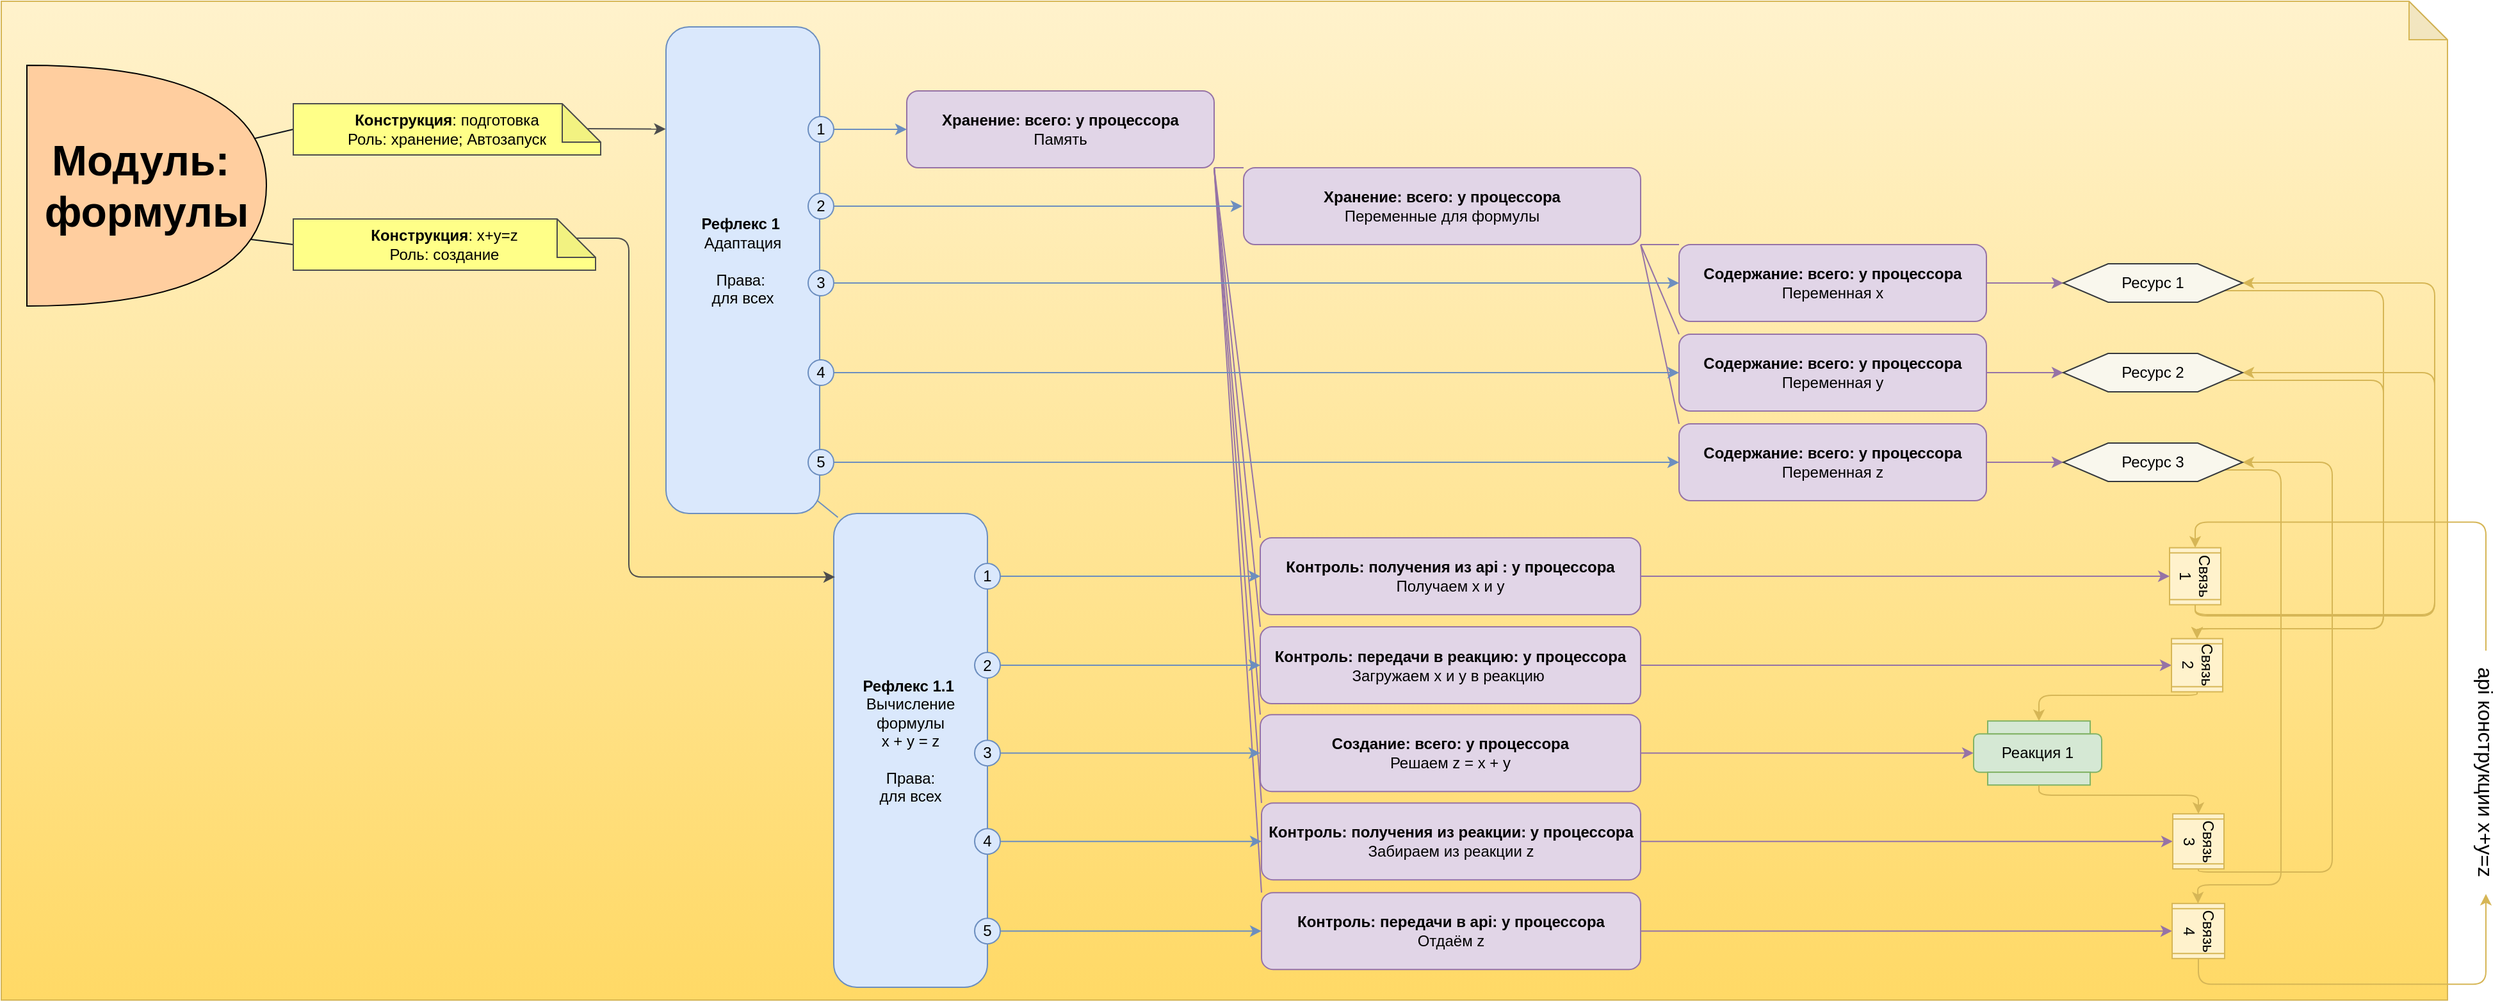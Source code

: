<mxfile version="13.0.3" type="device"><diagram id="IWoDQz7ktISckmcvzvKT" name="Page-1"><mxGraphModel dx="2336" dy="847" grid="1" gridSize="10" guides="1" tooltips="1" connect="1" arrows="1" fold="1" page="1" pageScale="1" pageWidth="291" pageHeight="413" math="0" shadow="0"><root><mxCell id="0"/><mxCell id="1" parent="0"/><mxCell id="nHxGfJBe9Yvu1xIb-pYi-101" value="" style="shape=note;whiteSpace=wrap;html=1;backgroundOutline=1;darkOpacity=0.05;fillColor=#fff2cc;strokeColor=#d6b656;gradientColor=#ffd966;" parent="1" vertex="1"><mxGeometry x="-810" y="30" width="1910" height="780" as="geometry"/></mxCell><mxCell id="nHxGfJBe9Yvu1xIb-pYi-81" style="edgeStyle=none;orthogonalLoop=1;jettySize=auto;html=1;entryX=0;entryY=0;entryDx=0;entryDy=0;strokeColor=#9673A6;exitX=1;exitY=1;exitDx=0;exitDy=0;endArrow=none;endFill=0;" parent="1" source="jNdQBvtchNghNJWm35QC-17" target="jNdQBvtchNghNJWm35QC-30" edge="1"><mxGeometry relative="1" as="geometry"><mxPoint x="160" y="145" as="sourcePoint"/></mxGeometry></mxCell><mxCell id="nHxGfJBe9Yvu1xIb-pYi-83" style="edgeStyle=none;orthogonalLoop=1;jettySize=auto;html=1;exitX=1;exitY=1;exitDx=0;exitDy=0;entryX=0;entryY=0;entryDx=0;entryDy=0;strokeColor=#9673A6;endArrow=none;endFill=0;" parent="1" source="jNdQBvtchNghNJWm35QC-17" target="nHxGfJBe9Yvu1xIb-pYi-44" edge="1"><mxGeometry relative="1" as="geometry"/></mxCell><mxCell id="nHxGfJBe9Yvu1xIb-pYi-84" style="edgeStyle=none;orthogonalLoop=1;jettySize=auto;html=1;exitX=1;exitY=1;exitDx=0;exitDy=0;entryX=0;entryY=0;entryDx=0;entryDy=0;endArrow=none;endFill=0;strokeColor=#9673A6;" parent="1" source="jNdQBvtchNghNJWm35QC-17" target="nHxGfJBe9Yvu1xIb-pYi-58" edge="1"><mxGeometry relative="1" as="geometry"/></mxCell><mxCell id="nHxGfJBe9Yvu1xIb-pYi-89" style="edgeStyle=none;orthogonalLoop=1;jettySize=auto;html=1;exitX=1;exitY=1;exitDx=0;exitDy=0;entryX=0;entryY=0;entryDx=0;entryDy=0;endArrow=none;endFill=0;strokeColor=#9673A6;" parent="1" source="jNdQBvtchNghNJWm35QC-17" target="nHxGfJBe9Yvu1xIb-pYi-70" edge="1"><mxGeometry relative="1" as="geometry"/></mxCell><mxCell id="nHxGfJBe9Yvu1xIb-pYi-90" style="edgeStyle=none;orthogonalLoop=1;jettySize=auto;html=1;exitX=1;exitY=1;exitDx=0;exitDy=0;entryX=0;entryY=0;entryDx=0;entryDy=0;endArrow=none;endFill=0;strokeColor=#9673A6;" parent="1" source="jNdQBvtchNghNJWm35QC-17" target="nHxGfJBe9Yvu1xIb-pYi-62" edge="1"><mxGeometry relative="1" as="geometry"/></mxCell><mxCell id="nHxGfJBe9Yvu1xIb-pYi-91" style="edgeStyle=none;orthogonalLoop=1;jettySize=auto;html=1;exitX=1;exitY=1;exitDx=0;exitDy=0;entryX=0;entryY=0;entryDx=0;entryDy=0;endArrow=none;endFill=0;strokeColor=#9673A6;" parent="1" source="jNdQBvtchNghNJWm35QC-17" target="nHxGfJBe9Yvu1xIb-pYi-64" edge="1"><mxGeometry relative="1" as="geometry"/></mxCell><mxCell id="jNdQBvtchNghNJWm35QC-17" value="&lt;b&gt;Хранение: всего: у&amp;nbsp;&lt;/b&gt;&lt;b&gt;процессора&lt;/b&gt;&lt;br&gt;Память" style="rounded=1;whiteSpace=wrap;html=1;fillColor=#E1D5E7;strokeColor=#9673A6;gradientColor=none;" parent="1" vertex="1"><mxGeometry x="-103" y="100" width="240" height="60" as="geometry"/></mxCell><mxCell id="WFIkOmxRutsBIOssCcOW-5" style="edgeStyle=orthogonalEdgeStyle;rounded=0;orthogonalLoop=1;jettySize=auto;html=1;exitX=1;exitY=0.5;exitDx=0;exitDy=0;entryX=0;entryY=0.5;entryDx=0;entryDy=0;strokeColor=#9673A6;" parent="1" source="jNdQBvtchNghNJWm35QC-48" target="WFIkOmxRutsBIOssCcOW-2" edge="1"><mxGeometry relative="1" as="geometry"/></mxCell><mxCell id="jNdQBvtchNghNJWm35QC-48" value="&lt;b&gt;Содержание: всего: у&amp;nbsp;&lt;/b&gt;&lt;b&gt;процессора&lt;/b&gt;&lt;br&gt;Переменная z" style="rounded=1;whiteSpace=wrap;html=1;fillColor=#e1d5e7;strokeColor=#9673a6;" parent="1" vertex="1"><mxGeometry x="500" y="360" width="240" height="60" as="geometry"/></mxCell><mxCell id="WFIkOmxRutsBIOssCcOW-6" style="edgeStyle=orthogonalEdgeStyle;rounded=1;orthogonalLoop=1;jettySize=auto;html=1;exitX=1;exitY=0.5;exitDx=0;exitDy=0;entryX=1;entryY=0.5;entryDx=0;entryDy=0;strokeColor=#D6B656;" parent="1" source="jNdQBvtchNghNJWm35QC-35" target="540S_wPe1lnna2anKehK-1" edge="1"><mxGeometry relative="1" as="geometry"><Array as="points"><mxPoint x="903" y="509"/><mxPoint x="1090" y="509"/><mxPoint x="1090" y="250"/></Array></mxGeometry></mxCell><mxCell id="WFIkOmxRutsBIOssCcOW-7" style="edgeStyle=orthogonalEdgeStyle;rounded=1;orthogonalLoop=1;jettySize=auto;html=1;exitX=1;exitY=0.5;exitDx=0;exitDy=0;entryX=1;entryY=0.5;entryDx=0;entryDy=0;strokeColor=#D6B656;" parent="1" source="jNdQBvtchNghNJWm35QC-35" target="WFIkOmxRutsBIOssCcOW-1" edge="1"><mxGeometry relative="1" as="geometry"><Array as="points"><mxPoint x="903" y="510"/><mxPoint x="1090" y="510"/><mxPoint x="1090" y="320"/></Array></mxGeometry></mxCell><mxCell id="jNdQBvtchNghNJWm35QC-35" value="Связь 1" style="shape=process;whiteSpace=wrap;html=1;backgroundOutline=1;fillColor=#fff2cc;strokeColor=#D6B656;rotation=90;" parent="1" vertex="1"><mxGeometry x="880.75" y="459" width="44.5" height="40" as="geometry"/></mxCell><mxCell id="nHxGfJBe9Yvu1xIb-pYi-92" style="edgeStyle=none;orthogonalLoop=1;jettySize=auto;html=1;exitX=1;exitY=1;exitDx=0;exitDy=0;entryX=0;entryY=0;entryDx=0;entryDy=0;endArrow=none;endFill=0;strokeColor=#9673A6;" parent="1" source="nHxGfJBe9Yvu1xIb-pYi-44" target="jNdQBvtchNghNJWm35QC-46" edge="1"><mxGeometry relative="1" as="geometry"/></mxCell><mxCell id="nHxGfJBe9Yvu1xIb-pYi-93" style="edgeStyle=none;orthogonalLoop=1;jettySize=auto;html=1;exitX=1;exitY=1;exitDx=0;exitDy=0;entryX=0;entryY=0;entryDx=0;entryDy=0;endArrow=none;endFill=0;strokeColor=#9673A6;" parent="1" source="nHxGfJBe9Yvu1xIb-pYi-44" target="jNdQBvtchNghNJWm35QC-47" edge="1"><mxGeometry relative="1" as="geometry"/></mxCell><mxCell id="nHxGfJBe9Yvu1xIb-pYi-94" style="edgeStyle=none;orthogonalLoop=1;jettySize=auto;html=1;exitX=1;exitY=1;exitDx=0;exitDy=0;entryX=0;entryY=0;entryDx=0;entryDy=0;endArrow=none;endFill=0;strokeColor=#9673A6;" parent="1" source="nHxGfJBe9Yvu1xIb-pYi-44" target="jNdQBvtchNghNJWm35QC-48" edge="1"><mxGeometry relative="1" as="geometry"/></mxCell><mxCell id="nHxGfJBe9Yvu1xIb-pYi-44" value="&lt;b&gt;Хранение: всего: у&amp;nbsp;&lt;/b&gt;&lt;b&gt;процессора&lt;/b&gt;&lt;br&gt;Переменные для формулы" style="rounded=1;whiteSpace=wrap;html=1;fillColor=#e1d5e7;strokeColor=#9673a6;gradientColor=none;" parent="1" vertex="1"><mxGeometry x="160" y="160" width="310" height="60" as="geometry"/></mxCell><mxCell id="WFIkOmxRutsBIOssCcOW-3" style="edgeStyle=orthogonalEdgeStyle;rounded=0;orthogonalLoop=1;jettySize=auto;html=1;exitX=1;exitY=0.5;exitDx=0;exitDy=0;entryX=0;entryY=0.5;entryDx=0;entryDy=0;strokeColor=#9673A6;" parent="1" source="jNdQBvtchNghNJWm35QC-46" target="540S_wPe1lnna2anKehK-1" edge="1"><mxGeometry relative="1" as="geometry"/></mxCell><mxCell id="jNdQBvtchNghNJWm35QC-46" value="&lt;b&gt;Содержание: всего: у&amp;nbsp;&lt;/b&gt;&lt;b&gt;процессора&lt;/b&gt;&lt;br&gt;Переменная x" style="rounded=1;whiteSpace=wrap;html=1;fillColor=#e1d5e7;strokeColor=#9673A6;" parent="1" vertex="1"><mxGeometry x="500" y="220" width="240" height="60" as="geometry"/></mxCell><mxCell id="WFIkOmxRutsBIOssCcOW-4" style="edgeStyle=orthogonalEdgeStyle;rounded=0;orthogonalLoop=1;jettySize=auto;html=1;exitX=1;exitY=0.5;exitDx=0;exitDy=0;entryX=0;entryY=0.5;entryDx=0;entryDy=0;strokeColor=#9673A6;" parent="1" source="jNdQBvtchNghNJWm35QC-47" target="WFIkOmxRutsBIOssCcOW-1" edge="1"><mxGeometry relative="1" as="geometry"/></mxCell><mxCell id="jNdQBvtchNghNJWm35QC-47" value="&lt;b&gt;Содержание: всего: у&amp;nbsp;&lt;/b&gt;&lt;b&gt;процессора&lt;/b&gt;&lt;br&gt;Переменная y" style="rounded=1;whiteSpace=wrap;html=1;fillColor=#e1d5e7;strokeColor=#9673a6;" parent="1" vertex="1"><mxGeometry x="500" y="290" width="240" height="60" as="geometry"/></mxCell><mxCell id="nHxGfJBe9Yvu1xIb-pYi-142" style="edgeStyle=orthogonalEdgeStyle;orthogonalLoop=1;jettySize=auto;html=1;exitX=1;exitY=0.5;exitDx=0;exitDy=0;entryX=0.5;entryY=1;entryDx=0;entryDy=0;endArrow=classic;endFill=1;strokeColor=#9673A6;" parent="1" source="jNdQBvtchNghNJWm35QC-30" target="jNdQBvtchNghNJWm35QC-35" edge="1"><mxGeometry relative="1" as="geometry"/></mxCell><mxCell id="jNdQBvtchNghNJWm35QC-30" value="&lt;b&gt;Контроль:&amp;nbsp;&lt;/b&gt;&lt;b&gt;получения из&amp;nbsp;&lt;/b&gt;&lt;b&gt;api : у&amp;nbsp;&lt;/b&gt;&lt;b&gt;процессора&lt;/b&gt;&lt;br&gt;Получаем x и y" style="rounded=1;whiteSpace=wrap;html=1;fillColor=#e1d5e7;strokeColor=#9673A6;gradientColor=none;" parent="1" vertex="1"><mxGeometry x="173" y="449" width="297" height="60" as="geometry"/></mxCell><mxCell id="nHxGfJBe9Yvu1xIb-pYi-143" style="edgeStyle=orthogonalEdgeStyle;orthogonalLoop=1;jettySize=auto;html=1;exitX=1;exitY=0.5;exitDx=0;exitDy=0;entryX=0.5;entryY=1;entryDx=0;entryDy=0;endArrow=classic;endFill=1;strokeColor=#9673A6;" parent="1" source="nHxGfJBe9Yvu1xIb-pYi-58" target="nHxGfJBe9Yvu1xIb-pYi-102" edge="1"><mxGeometry relative="1" as="geometry"/></mxCell><mxCell id="nHxGfJBe9Yvu1xIb-pYi-58" value="&lt;b&gt;Контроль: передачи в реакцию: у&amp;nbsp;&lt;/b&gt;&lt;b&gt;процессора&lt;/b&gt;&lt;br&gt;Загружаем x и y в реакцию&amp;nbsp;" style="rounded=1;whiteSpace=wrap;html=1;fillColor=#e1d5e7;strokeColor=#9673a6;gradientColor=none;" parent="1" vertex="1"><mxGeometry x="173" y="518.5" width="297" height="60" as="geometry"/></mxCell><mxCell id="nHxGfJBe9Yvu1xIb-pYi-145" style="edgeStyle=orthogonalEdgeStyle;orthogonalLoop=1;jettySize=auto;html=1;exitX=1;exitY=0.5;exitDx=0;exitDy=0;entryX=0.5;entryY=1;entryDx=0;entryDy=0;endArrow=classic;endFill=1;strokeColor=#9673A6;" parent="1" source="nHxGfJBe9Yvu1xIb-pYi-62" target="nHxGfJBe9Yvu1xIb-pYi-108" edge="1"><mxGeometry relative="1" as="geometry"/></mxCell><mxCell id="nHxGfJBe9Yvu1xIb-pYi-62" value="&lt;b&gt;Контроль: получения из реакции: у&amp;nbsp;&lt;/b&gt;&lt;b&gt;процессора&lt;/b&gt;&lt;br&gt;Забираем из реакции z" style="rounded=1;whiteSpace=wrap;html=1;fillColor=#e1d5e7;strokeColor=#9673a6;gradientColor=none;" parent="1" vertex="1"><mxGeometry x="174" y="656.07" width="296" height="60" as="geometry"/></mxCell><mxCell id="nHxGfJBe9Yvu1xIb-pYi-146" style="edgeStyle=orthogonalEdgeStyle;orthogonalLoop=1;jettySize=auto;html=1;exitX=1;exitY=0.5;exitDx=0;exitDy=0;entryX=0.5;entryY=1;entryDx=0;entryDy=0;endArrow=classic;endFill=1;strokeColor=#9673A6;" parent="1" source="nHxGfJBe9Yvu1xIb-pYi-64" target="nHxGfJBe9Yvu1xIb-pYi-112" edge="1"><mxGeometry relative="1" as="geometry"/></mxCell><mxCell id="nHxGfJBe9Yvu1xIb-pYi-64" value="&lt;b&gt;Контроль: передачи в api: у&amp;nbsp;&lt;/b&gt;&lt;b&gt;процессора&lt;/b&gt;&lt;br&gt;Отдаём z" style="rounded=1;whiteSpace=wrap;html=1;fillColor=#e1d5e7;strokeColor=#9673a6;gradientColor=none;" parent="1" vertex="1"><mxGeometry x="174" y="726.07" width="296" height="60" as="geometry"/></mxCell><mxCell id="nHxGfJBe9Yvu1xIb-pYi-144" style="orthogonalLoop=1;jettySize=auto;html=1;exitX=1;exitY=0.5;exitDx=0;exitDy=0;endArrow=classic;endFill=1;strokeColor=#9673A6;entryX=0;entryY=0.5;entryDx=0;entryDy=0;" parent="1" source="nHxGfJBe9Yvu1xIb-pYi-70" target="jNdQBvtchNghNJWm35QC-61" edge="1"><mxGeometry relative="1" as="geometry"/></mxCell><mxCell id="nHxGfJBe9Yvu1xIb-pYi-70" value="&lt;b&gt;Создание: всего: у&amp;nbsp;&lt;/b&gt;&lt;b&gt;процессора&lt;/b&gt;&lt;br&gt;Решаем z = x + y" style="rounded=1;whiteSpace=wrap;html=1;fillColor=#e1d5e7;strokeColor=#9673a6;" parent="1" vertex="1"><mxGeometry x="173" y="587.07" width="297" height="60" as="geometry"/></mxCell><mxCell id="nHxGfJBe9Yvu1xIb-pYi-115" style="orthogonalLoop=1;jettySize=auto;html=1;endArrow=classic;endFill=1;strokeColor=#6C8EBF;entryX=0;entryY=0.5;entryDx=0;entryDy=0;exitX=1;exitY=0.5;exitDx=0;exitDy=0;" parent="1" source="nHxGfJBe9Yvu1xIb-pYi-120" target="jNdQBvtchNghNJWm35QC-30" edge="1"><mxGeometry relative="1" as="geometry"/></mxCell><mxCell id="ME2nuKsU9sZMFdLwtgpt-5" style="rounded=0;orthogonalLoop=1;jettySize=auto;html=1;entryX=0.986;entryY=0.974;entryDx=0;entryDy=0;entryPerimeter=0;endArrow=none;endFill=0;exitX=0.027;exitY=0.008;exitDx=0;exitDy=0;exitPerimeter=0;strokeColor=#6C8EBF;" parent="1" source="nHxGfJBe9Yvu1xIb-pYi-95" target="ME2nuKsU9sZMFdLwtgpt-3" edge="1"><mxGeometry relative="1" as="geometry"><mxPoint x="-240" y="170" as="sourcePoint"/></mxGeometry></mxCell><mxCell id="ME2nuKsU9sZMFdLwtgpt-11" style="rounded=1;orthogonalLoop=1;jettySize=auto;html=1;exitX=1;exitY=0.5;exitDx=0;exitDy=0;endArrow=classic;endFill=1;strokeColor=#6C8EBF;" parent="1" source="ME2nuKsU9sZMFdLwtgpt-18" edge="1"><mxGeometry relative="1" as="geometry"><mxPoint x="159" y="190" as="targetPoint"/></mxGeometry></mxCell><mxCell id="ME2nuKsU9sZMFdLwtgpt-12" style="edgeStyle=none;rounded=1;orthogonalLoop=1;jettySize=auto;html=1;exitX=1;exitY=0.5;exitDx=0;exitDy=0;entryX=0;entryY=0.5;entryDx=0;entryDy=0;endArrow=classic;endFill=1;strokeColor=#6C8EBF;" parent="1" source="ME2nuKsU9sZMFdLwtgpt-22" target="jNdQBvtchNghNJWm35QC-46" edge="1"><mxGeometry relative="1" as="geometry"/></mxCell><mxCell id="nHxGfJBe9Yvu1xIb-pYi-95" value="&lt;b&gt;Рефлекс 1.1&lt;/b&gt;&lt;span&gt;&amp;nbsp;&lt;/span&gt;&lt;br&gt;&lt;span&gt;Вычисление формулы &lt;br&gt;x + y = z&lt;br&gt;&lt;br&gt;Права: &lt;br&gt;для всех&lt;br&gt;&lt;br&gt;&lt;/span&gt;" style="rounded=1;whiteSpace=wrap;html=1;strokeColor=#6C8EBF;fillColor=#DAE8FC;align=center;verticalAlign=middle;" parent="1" vertex="1"><mxGeometry x="-160" y="430" width="120" height="370" as="geometry"/></mxCell><mxCell id="WFIkOmxRutsBIOssCcOW-10" style="edgeStyle=orthogonalEdgeStyle;rounded=1;orthogonalLoop=1;jettySize=auto;html=1;exitX=1;exitY=0.5;exitDx=0;exitDy=0;entryX=0.5;entryY=0;entryDx=0;entryDy=0;strokeColor=#D6B656;" parent="1" source="nHxGfJBe9Yvu1xIb-pYi-102" target="LBzMdRxcGkZavjEwAaso-1" edge="1"><mxGeometry relative="1" as="geometry"><Array as="points"><mxPoint x="905" y="572"/><mxPoint x="781" y="572"/></Array></mxGeometry></mxCell><mxCell id="nHxGfJBe9Yvu1xIb-pYi-102" value="Связь 2" style="shape=process;whiteSpace=wrap;html=1;backgroundOutline=1;fillColor=#fff2cc;strokeColor=#D6B656;rotation=90;" parent="1" vertex="1"><mxGeometry x="883.75" y="528.5" width="41.5" height="40" as="geometry"/></mxCell><mxCell id="WFIkOmxRutsBIOssCcOW-12" style="rounded=1;orthogonalLoop=1;jettySize=auto;html=1;exitX=1;exitY=0.5;exitDx=0;exitDy=0;entryX=1;entryY=0.5;entryDx=0;entryDy=0;strokeColor=#D6B656;edgeStyle=orthogonalEdgeStyle;" parent="1" source="nHxGfJBe9Yvu1xIb-pYi-108" target="WFIkOmxRutsBIOssCcOW-2" edge="1"><mxGeometry relative="1" as="geometry"><Array as="points"><mxPoint x="906" y="710"/><mxPoint x="1010" y="710"/><mxPoint x="1010" y="390"/></Array></mxGeometry></mxCell><mxCell id="nHxGfJBe9Yvu1xIb-pYi-108" value="Связь 3" style="shape=process;whiteSpace=wrap;html=1;backgroundOutline=1;fillColor=#fff2cc;strokeColor=#D6B656;rotation=90;" parent="1" vertex="1"><mxGeometry x="884" y="666.07" width="43" height="40" as="geometry"/></mxCell><mxCell id="WFIkOmxRutsBIOssCcOW-16" style="edgeStyle=orthogonalEdgeStyle;rounded=1;orthogonalLoop=1;jettySize=auto;html=1;exitX=1;exitY=0.5;exitDx=0;exitDy=0;entryX=1;entryY=0.5;entryDx=0;entryDy=0;strokeColor=#D6B656;" parent="1" source="nHxGfJBe9Yvu1xIb-pYi-112" target="WFIkOmxRutsBIOssCcOW-13" edge="1"><mxGeometry relative="1" as="geometry"/></mxCell><mxCell id="nHxGfJBe9Yvu1xIb-pYi-112" value="Связь 4" style="shape=process;whiteSpace=wrap;html=1;backgroundOutline=1;fillColor=#fff2cc;strokeColor=#D6B656;rotation=90;" parent="1" vertex="1"><mxGeometry x="884" y="735.57" width="43" height="41" as="geometry"/></mxCell><mxCell id="nHxGfJBe9Yvu1xIb-pYi-116" style="edgeStyle=orthogonalEdgeStyle;orthogonalLoop=1;jettySize=auto;html=1;endArrow=classic;endFill=1;strokeColor=#6C8EBF;entryX=0;entryY=0.5;entryDx=0;entryDy=0;" parent="1" source="nHxGfJBe9Yvu1xIb-pYi-121" target="nHxGfJBe9Yvu1xIb-pYi-58" edge="1"><mxGeometry relative="1" as="geometry"><mxPoint x="-120.0" y="548.154" as="sourcePoint"/><mxPoint x="170" y="548" as="targetPoint"/><Array as="points"/></mxGeometry></mxCell><mxCell id="nHxGfJBe9Yvu1xIb-pYi-117" style="edgeStyle=orthogonalEdgeStyle;orthogonalLoop=1;jettySize=auto;html=1;endArrow=classic;endFill=1;strokeColor=#6C8EBF;entryX=0;entryY=0.5;entryDx=0;entryDy=0;" parent="1" source="nHxGfJBe9Yvu1xIb-pYi-124" target="nHxGfJBe9Yvu1xIb-pYi-70" edge="1"><mxGeometry relative="1" as="geometry"><mxPoint x="-120.0" y="616.724" as="sourcePoint"/><mxPoint x="170" y="617" as="targetPoint"/><Array as="points"/></mxGeometry></mxCell><mxCell id="nHxGfJBe9Yvu1xIb-pYi-118" style="edgeStyle=orthogonalEdgeStyle;orthogonalLoop=1;jettySize=auto;html=1;endArrow=classic;endFill=1;strokeColor=#6C8EBF;entryX=0;entryY=0.5;entryDx=0;entryDy=0;" parent="1" source="nHxGfJBe9Yvu1xIb-pYi-126" target="nHxGfJBe9Yvu1xIb-pYi-62" edge="1"><mxGeometry relative="1" as="geometry"><mxPoint x="-120.0" y="691.724" as="sourcePoint"/><mxPoint x="170" y="692" as="targetPoint"/><Array as="points"/></mxGeometry></mxCell><mxCell id="nHxGfJBe9Yvu1xIb-pYi-119" style="edgeStyle=orthogonalEdgeStyle;orthogonalLoop=1;jettySize=auto;html=1;endArrow=classic;endFill=1;strokeColor=#6C8EBF;entryX=0;entryY=0.5;entryDx=0;entryDy=0;" parent="1" source="nHxGfJBe9Yvu1xIb-pYi-128" target="nHxGfJBe9Yvu1xIb-pYi-64" edge="1"><mxGeometry relative="1" as="geometry"><mxPoint x="-120.0" y="766.744" as="sourcePoint"/><mxPoint x="170" y="767" as="targetPoint"/><Array as="points"/></mxGeometry></mxCell><mxCell id="nHxGfJBe9Yvu1xIb-pYi-120" value="1" style="ellipse;whiteSpace=wrap;html=1;strokeColor=#6C8EBF;fillColor=#DAE8FC;" parent="1" vertex="1"><mxGeometry x="-50" y="469" width="20" height="20" as="geometry"/></mxCell><mxCell id="nHxGfJBe9Yvu1xIb-pYi-121" value="2" style="ellipse;whiteSpace=wrap;html=1;strokeColor=#6C8EBF;fillColor=#DAE8FC;" parent="1" vertex="1"><mxGeometry x="-50" y="538.5" width="20" height="20" as="geometry"/></mxCell><mxCell id="nHxGfJBe9Yvu1xIb-pYi-124" value="3" style="ellipse;whiteSpace=wrap;html=1;strokeColor=#6C8EBF;fillColor=#DAE8FC;" parent="1" vertex="1"><mxGeometry x="-50" y="607.07" width="20" height="20" as="geometry"/></mxCell><mxCell id="nHxGfJBe9Yvu1xIb-pYi-126" value="4" style="ellipse;whiteSpace=wrap;html=1;strokeColor=#6C8EBF;fillColor=#DAE8FC;" parent="1" vertex="1"><mxGeometry x="-50" y="676.07" width="20" height="20" as="geometry"/></mxCell><mxCell id="nHxGfJBe9Yvu1xIb-pYi-128" value="5" style="ellipse;whiteSpace=wrap;html=1;strokeColor=#6C8EBF;fillColor=#DAE8FC;" parent="1" vertex="1"><mxGeometry x="-50" y="746.07" width="20" height="20" as="geometry"/></mxCell><mxCell id="SzVXZZs9LK40zCadxzkv-32" value="" style="group" parent="1" vertex="1" connectable="0"><mxGeometry x="730" y="592.07" width="100" height="50" as="geometry"/></mxCell><mxCell id="jNdQBvtchNghNJWm35QC-61" value="Реакция&amp;nbsp;1" style="rounded=1;whiteSpace=wrap;html=1;fillColor=#d5e8d4;strokeColor=#82B366;" parent="SzVXZZs9LK40zCadxzkv-32" vertex="1"><mxGeometry y="10" width="100" height="30" as="geometry"/></mxCell><mxCell id="LBzMdRxcGkZavjEwAaso-1" value="" style="rounded=0;whiteSpace=wrap;html=1;fillColor=#D5E8D4;strokeColor=#82B366;" parent="SzVXZZs9LK40zCadxzkv-32" vertex="1"><mxGeometry x="11" width="80" height="10" as="geometry"/></mxCell><mxCell id="LBzMdRxcGkZavjEwAaso-3" value="" style="rounded=0;whiteSpace=wrap;html=1;fillColor=#D5E8D4;strokeColor=#82B366;" parent="SzVXZZs9LK40zCadxzkv-32" vertex="1"><mxGeometry x="11" y="40" width="80" height="10" as="geometry"/></mxCell><mxCell id="ME2nuKsU9sZMFdLwtgpt-10" style="rounded=1;orthogonalLoop=1;jettySize=auto;html=1;exitX=0;exitY=0;exitDx=221;exitDy=15;exitPerimeter=0;endArrow=classic;endFill=1;strokeColor=#4D4D4D;edgeStyle=orthogonalEdgeStyle;entryX=0.008;entryY=0.134;entryDx=0;entryDy=0;entryPerimeter=0;" parent="1" source="8HSw0tYaUXD2y34s136C-14" edge="1" target="nHxGfJBe9Yvu1xIb-pYi-95"><mxGeometry relative="1" as="geometry"><mxPoint x="-240" y="480" as="targetPoint"/><Array as="points"><mxPoint x="-320" y="215"/><mxPoint x="-320" y="480"/></Array></mxGeometry></mxCell><mxCell id="ME2nuKsU9sZMFdLwtgpt-16" style="edgeStyle=none;rounded=1;orthogonalLoop=1;jettySize=auto;html=1;exitX=0;exitY=0.5;exitDx=0;exitDy=0;exitPerimeter=0;entryX=0.931;entryY=0.723;entryDx=0;entryDy=0;entryPerimeter=0;endArrow=none;endFill=0;strokeColor=#10151C;" parent="1" source="8HSw0tYaUXD2y34s136C-14" target="ME2nuKsU9sZMFdLwtgpt-15" edge="1"><mxGeometry relative="1" as="geometry"/></mxCell><mxCell id="8HSw0tYaUXD2y34s136C-14" value="&lt;b&gt;Конструкция&lt;/b&gt;:&amp;nbsp;x+y=z&lt;br&gt;Роль: создание" style="shape=note;whiteSpace=wrap;html=1;backgroundOutline=1;darkOpacity=0.05;fillColor=#FFFF88;strokeColor=#4D4D4D;" parent="1" vertex="1"><mxGeometry x="-582" y="200" width="236" height="40" as="geometry"/></mxCell><mxCell id="WFIkOmxRutsBIOssCcOW-8" style="rounded=1;orthogonalLoop=1;jettySize=auto;html=1;exitX=1;exitY=0.75;exitDx=0;exitDy=0;entryX=0;entryY=0.5;entryDx=0;entryDy=0;strokeColor=#D6B656;edgeStyle=orthogonalEdgeStyle;" parent="1" source="540S_wPe1lnna2anKehK-1" target="nHxGfJBe9Yvu1xIb-pYi-102" edge="1"><mxGeometry relative="1" as="geometry"><Array as="points"><mxPoint x="1050" y="256"/><mxPoint x="1050" y="520"/><mxPoint x="905" y="520"/></Array></mxGeometry></mxCell><mxCell id="540S_wPe1lnna2anKehK-1" value="Ресурс 1" style="shape=hexagon;perimeter=hexagonPerimeter2;whiteSpace=wrap;html=1;fillColor=#f9f7ed;strokeColor=#36393d;" parent="1" vertex="1"><mxGeometry x="800" y="235" width="140" height="30" as="geometry"/></mxCell><mxCell id="WFIkOmxRutsBIOssCcOW-9" style="edgeStyle=orthogonalEdgeStyle;rounded=1;orthogonalLoop=1;jettySize=auto;html=1;exitX=1;exitY=0.75;exitDx=0;exitDy=0;entryX=0;entryY=0.5;entryDx=0;entryDy=0;strokeColor=#D6B656;" parent="1" source="WFIkOmxRutsBIOssCcOW-1" target="nHxGfJBe9Yvu1xIb-pYi-102" edge="1"><mxGeometry relative="1" as="geometry"><Array as="points"><mxPoint x="1050" y="326"/><mxPoint x="1050" y="520"/><mxPoint x="905" y="520"/></Array></mxGeometry></mxCell><mxCell id="WFIkOmxRutsBIOssCcOW-1" value="Ресурс 2" style="shape=hexagon;perimeter=hexagonPerimeter2;whiteSpace=wrap;html=1;fillColor=#f9f7ed;strokeColor=#36393d;" parent="1" vertex="1"><mxGeometry x="800" y="305" width="140" height="30" as="geometry"/></mxCell><mxCell id="WFIkOmxRutsBIOssCcOW-15" style="edgeStyle=orthogonalEdgeStyle;rounded=1;orthogonalLoop=1;jettySize=auto;html=1;exitX=1;exitY=0.75;exitDx=0;exitDy=0;strokeColor=#D6B656;" parent="1" source="WFIkOmxRutsBIOssCcOW-2" target="nHxGfJBe9Yvu1xIb-pYi-112" edge="1"><mxGeometry relative="1" as="geometry"><Array as="points"><mxPoint x="970" y="396"/><mxPoint x="970" y="720"/><mxPoint x="905" y="720"/></Array></mxGeometry></mxCell><mxCell id="WFIkOmxRutsBIOssCcOW-2" value="Ресурс 3" style="shape=hexagon;perimeter=hexagonPerimeter2;whiteSpace=wrap;html=1;fillColor=#f9f7ed;strokeColor=#36393d;" parent="1" vertex="1"><mxGeometry x="800" y="375" width="140" height="30" as="geometry"/></mxCell><mxCell id="WFIkOmxRutsBIOssCcOW-11" style="edgeStyle=orthogonalEdgeStyle;rounded=1;orthogonalLoop=1;jettySize=auto;html=1;exitX=0.5;exitY=1;exitDx=0;exitDy=0;entryX=0;entryY=0.5;entryDx=0;entryDy=0;strokeColor=#D6B656;" parent="1" source="LBzMdRxcGkZavjEwAaso-3" target="nHxGfJBe9Yvu1xIb-pYi-108" edge="1"><mxGeometry relative="1" as="geometry"><Array as="points"><mxPoint x="781" y="650"/><mxPoint x="906" y="650"/></Array></mxGeometry></mxCell><mxCell id="WFIkOmxRutsBIOssCcOW-14" style="edgeStyle=orthogonalEdgeStyle;rounded=1;orthogonalLoop=1;jettySize=auto;html=1;exitX=0;exitY=0.5;exitDx=0;exitDy=0;entryX=0;entryY=0.5;entryDx=0;entryDy=0;strokeColor=#D6B656;" parent="1" source="WFIkOmxRutsBIOssCcOW-13" target="jNdQBvtchNghNJWm35QC-35" edge="1"><mxGeometry relative="1" as="geometry"/></mxCell><mxCell id="WFIkOmxRutsBIOssCcOW-13" value="api конструкции x+y=z" style="text;html=1;strokeColor=none;fillColor=none;align=center;verticalAlign=middle;whiteSpace=wrap;rounded=0;rotation=90;fontStyle=0;fontSize=16;" parent="1" vertex="1"><mxGeometry x="1035" y="622.07" width="190" height="20" as="geometry"/></mxCell><mxCell id="ME2nuKsU9sZMFdLwtgpt-9" style="rounded=1;orthogonalLoop=1;jettySize=auto;html=1;exitX=0.954;exitY=0.488;exitDx=0;exitDy=0;exitPerimeter=0;endArrow=classic;endFill=1;strokeColor=#4D4D4D;entryX=-0.002;entryY=0.21;entryDx=0;entryDy=0;entryPerimeter=0;" parent="1" source="ME2nuKsU9sZMFdLwtgpt-1" target="ME2nuKsU9sZMFdLwtgpt-3" edge="1"><mxGeometry relative="1" as="geometry"/></mxCell><mxCell id="ME2nuKsU9sZMFdLwtgpt-17" style="edgeStyle=none;rounded=1;orthogonalLoop=1;jettySize=auto;html=1;exitX=0;exitY=0.5;exitDx=0;exitDy=0;exitPerimeter=0;entryX=0.951;entryY=0.304;entryDx=0;entryDy=0;entryPerimeter=0;endArrow=none;endFill=0;strokeColor=#10151C;" parent="1" source="ME2nuKsU9sZMFdLwtgpt-1" target="ME2nuKsU9sZMFdLwtgpt-15" edge="1"><mxGeometry relative="1" as="geometry"/></mxCell><mxCell id="ME2nuKsU9sZMFdLwtgpt-1" value="&lt;b&gt;Конструкция&lt;/b&gt;:&amp;nbsp;подготовка&lt;br&gt;Роль: хранение; Автозапуск" style="shape=note;whiteSpace=wrap;html=1;backgroundOutline=1;darkOpacity=0.05;fillColor=#FFFF88;strokeColor=#4D4D4D;" parent="1" vertex="1"><mxGeometry x="-582" y="110" width="240" height="40" as="geometry"/></mxCell><mxCell id="ME2nuKsU9sZMFdLwtgpt-8" style="edgeStyle=orthogonalEdgeStyle;rounded=1;orthogonalLoop=1;jettySize=auto;html=1;exitX=1;exitY=0.5;exitDx=0;exitDy=0;endArrow=classic;endFill=1;strokeColor=#6C8EBF;" parent="1" source="ME2nuKsU9sZMFdLwtgpt-23" target="jNdQBvtchNghNJWm35QC-17" edge="1"><mxGeometry relative="1" as="geometry"><Array as="points"/></mxGeometry></mxCell><mxCell id="ME2nuKsU9sZMFdLwtgpt-3" value="&lt;b&gt;Рефлекс 1&lt;/b&gt;&lt;span&gt;&amp;nbsp;&lt;/span&gt;&lt;br&gt;&lt;span&gt;Адаптация&lt;br&gt;&lt;br&gt;&lt;/span&gt;Права:&amp;nbsp;&lt;br&gt;для всех&lt;span&gt;&lt;br&gt;&lt;br&gt;&lt;/span&gt;" style="rounded=1;whiteSpace=wrap;html=1;strokeColor=#6C8EBF;fillColor=#DAE8FC;align=center;verticalAlign=middle;" parent="1" vertex="1"><mxGeometry x="-291" y="50" width="120" height="380" as="geometry"/></mxCell><mxCell id="ME2nuKsU9sZMFdLwtgpt-15" value="&lt;b style=&quot;font-size: 33px&quot;&gt;Модуль:&amp;nbsp;&lt;br&gt;формулы&lt;br&gt;&lt;/b&gt;" style="shape=or;whiteSpace=wrap;html=1;fillColor=#FFCE9F;" parent="1" vertex="1"><mxGeometry x="-790" y="80" width="187" height="188" as="geometry"/></mxCell><mxCell id="ME2nuKsU9sZMFdLwtgpt-18" value="2" style="ellipse;whiteSpace=wrap;html=1;strokeColor=#6C8EBF;fillColor=#DAE8FC;" parent="1" vertex="1"><mxGeometry x="-180" y="180" width="20" height="20" as="geometry"/></mxCell><mxCell id="ME2nuKsU9sZMFdLwtgpt-25" style="edgeStyle=none;rounded=1;orthogonalLoop=1;jettySize=auto;html=1;exitX=1;exitY=0.5;exitDx=0;exitDy=0;endArrow=classic;endFill=1;strokeColor=#6C8EBF;entryX=0;entryY=0.5;entryDx=0;entryDy=0;" parent="1" source="ME2nuKsU9sZMFdLwtgpt-20" target="jNdQBvtchNghNJWm35QC-48" edge="1"><mxGeometry relative="1" as="geometry"/></mxCell><mxCell id="ME2nuKsU9sZMFdLwtgpt-20" value="5" style="ellipse;whiteSpace=wrap;html=1;strokeColor=#6C8EBF;fillColor=#DAE8FC;" parent="1" vertex="1"><mxGeometry x="-180" y="380" width="20" height="20" as="geometry"/></mxCell><mxCell id="ME2nuKsU9sZMFdLwtgpt-24" style="edgeStyle=none;rounded=1;orthogonalLoop=1;jettySize=auto;html=1;exitX=1;exitY=0.5;exitDx=0;exitDy=0;entryX=0;entryY=0.5;entryDx=0;entryDy=0;endArrow=classic;endFill=1;strokeColor=#6C8EBF;" parent="1" source="ME2nuKsU9sZMFdLwtgpt-21" target="jNdQBvtchNghNJWm35QC-47" edge="1"><mxGeometry relative="1" as="geometry"/></mxCell><mxCell id="ME2nuKsU9sZMFdLwtgpt-21" value="4" style="ellipse;whiteSpace=wrap;html=1;strokeColor=#6C8EBF;fillColor=#DAE8FC;" parent="1" vertex="1"><mxGeometry x="-180" y="310" width="20" height="20" as="geometry"/></mxCell><mxCell id="ME2nuKsU9sZMFdLwtgpt-22" value="3" style="ellipse;whiteSpace=wrap;html=1;strokeColor=#6C8EBF;fillColor=#DAE8FC;" parent="1" vertex="1"><mxGeometry x="-180" y="240" width="20" height="20" as="geometry"/></mxCell><mxCell id="ME2nuKsU9sZMFdLwtgpt-23" value="1" style="ellipse;whiteSpace=wrap;html=1;strokeColor=#6C8EBF;fillColor=#DAE8FC;" parent="1" vertex="1"><mxGeometry x="-180" y="120" width="20" height="20" as="geometry"/></mxCell></root></mxGraphModel></diagram></mxfile>